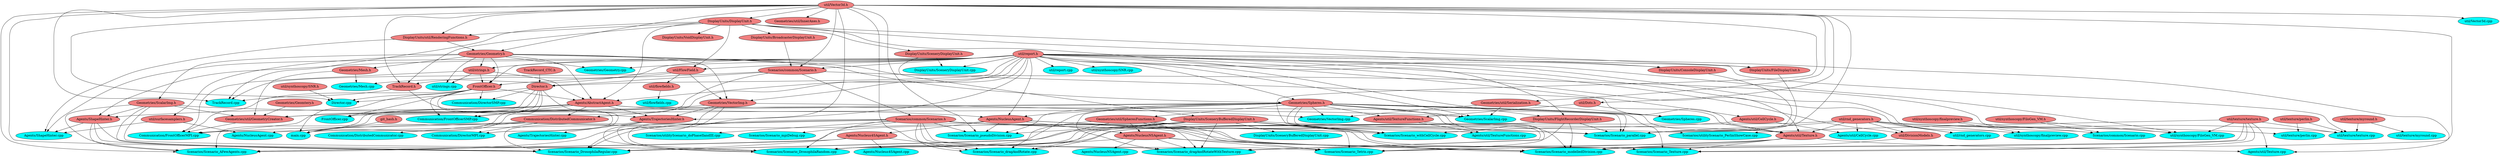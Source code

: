 digraph G {
"FrontOfficer.h" [label="FrontOfficer.h", fillcolor=lightcoral, style=filled, shape=oval];
"Agents/AbstractAgent.h" [label="Agents/AbstractAgent.h", fillcolor=lightcoral, style=filled, shape=oval];
"util/strings.h" [label="util/strings.h", fillcolor=lightcoral, style=filled, shape=oval];
"DisplayUnits/DisplayUnit.h" [label="DisplayUnits/DisplayUnit.h", fillcolor=lightcoral, style=filled, shape=oval];
"Geometries/Geometry.h" [label="Geometries/Geometry.h", fillcolor=lightcoral, style=filled, shape=oval];
"util/report.h" [label="util/report.h", fillcolor=lightcoral, style=filled, shape=oval];
"util/Vector3d.h" [label="util/Vector3d.h", fillcolor=lightcoral, style=filled, shape=oval];
"DisplayUnits/util/RenderingFunctions.h" [label="DisplayUnits/util/RenderingFunctions.h", fillcolor=lightcoral, style=filled, shape=oval];
"Scenarios/common/Scenario.h" [label="Scenarios/common/Scenario.h", fillcolor=lightcoral, style=filled, shape=oval];
"DisplayUnits/BroadcasterDisplayUnit.h" [label="DisplayUnits/BroadcasterDisplayUnit.h", fillcolor=lightcoral, style=filled, shape=oval];
"Agents/Nucleus4SAgent.h" [label="Agents/Nucleus4SAgent.h", fillcolor=lightcoral, style=filled, shape=oval];
"Agents/Nucleus4SAgent.cpp" [label="Agents/Nucleus4SAgent.cpp", fillcolor=cyan, style=filled, shape=oval];
"Agents/NucleusAgent.h" [label="Agents/NucleusAgent.h", fillcolor=lightcoral, style=filled, shape=oval];
"Geometries/Spheres.h" [label="Geometries/Spheres.h", fillcolor=lightcoral, style=filled, shape=oval];
"util/surfacesamplers.h" [label="util/surfacesamplers.h", fillcolor=lightcoral, style=filled, shape=oval];
"Agents/NucleusAgent.cpp" [label="Agents/NucleusAgent.cpp", fillcolor=cyan, style=filled, shape=oval];
"Agents/NucleusNSAgent.h" [label="Agents/NucleusNSAgent.h", fillcolor=lightcoral, style=filled, shape=oval];
"Agents/NucleusNSAgent.cpp" [label="Agents/NucleusNSAgent.cpp", fillcolor=cyan, style=filled, shape=oval];
"Geometries/util/SpheresFunctions.h" [label="Geometries/util/SpheresFunctions.h", fillcolor=lightcoral, style=filled, shape=oval];
"Agents/ShapeHinter.h" [label="Agents/ShapeHinter.h", fillcolor=lightcoral, style=filled, shape=oval];
"Agents/ShapeHinter.cpp" [label="Agents/ShapeHinter.cpp", fillcolor=cyan, style=filled, shape=oval];
"Geometries/ScalarImg.h" [label="Geometries/ScalarImg.h", fillcolor=lightcoral, style=filled, shape=oval];
"Agents/TrajectoriesHinter.h" [label="Agents/TrajectoriesHinter.h", fillcolor=lightcoral, style=filled, shape=oval];
"Agents/TrajectoriesHinter.cpp" [label="Agents/TrajectoriesHinter.cpp", fillcolor=cyan, style=filled, shape=oval];
"Geometries/VectorImg.h" [label="Geometries/VectorImg.h", fillcolor=lightcoral, style=filled, shape=oval];
"TrackRecord.h" [label="TrackRecord.h", fillcolor=lightcoral, style=filled, shape=oval];
"util/FlowField.h" [label="util/FlowField.h", fillcolor=lightcoral, style=filled, shape=oval];
"Agents/util/CellCycle.h" [label="Agents/util/CellCycle.h", fillcolor=lightcoral, style=filled, shape=oval];
"Agents/util/CellCycle.cpp" [label="Agents/util/CellCycle.cpp", fillcolor=cyan, style=filled, shape=oval];
"util/rnd_generators.h" [label="util/rnd_generators.h", fillcolor=lightcoral, style=filled, shape=oval];
"util/texture/texture.h" [label="util/texture/texture.h", fillcolor=lightcoral, style=filled, shape=oval];
"Agents/util/Texture.cpp" [label="Agents/util/Texture.cpp", fillcolor=cyan, style=filled, shape=oval];
"Agents/util/Texture.h" [label="Agents/util/Texture.h", fillcolor=lightcoral, style=filled, shape=oval];
"util/Dots.h" [label="util/Dots.h", fillcolor=lightcoral, style=filled, shape=oval];
"Agents/util/TextureFunctions.h" [label="Agents/util/TextureFunctions.h", fillcolor=lightcoral, style=filled, shape=oval];
"Agents/util/TextureFunctions.cpp" [label="Agents/util/TextureFunctions.cpp", fillcolor=cyan, style=filled, shape=oval];
"Communication/DistributedCommunicator.h" [label="Communication/DistributedCommunicator.h", fillcolor=lightcoral, style=filled, shape=oval];
"Communication/DirectorMPI.cpp" [label="Communication/DirectorMPI.cpp", fillcolor=cyan, style=filled, shape=oval];
"Director.h" [label="Director.h", fillcolor=lightcoral, style=filled, shape=oval];
"TrackRecord_CTC.h" [label="TrackRecord_CTC.h", fillcolor=lightcoral, style=filled, shape=oval];
"Communication/DirectorSMP.cpp" [label="Communication/DirectorSMP.cpp", fillcolor=cyan, style=filled, shape=oval];
"Communication/DistributedCommunicator.cpp" [label="Communication/DistributedCommunicator.cpp", fillcolor=cyan, style=filled, shape=oval];
"Communication/FrontOfficerMPI.cpp" [label="Communication/FrontOfficerMPI.cpp", fillcolor=cyan, style=filled, shape=oval];
"Geometries/util/GeometryCreator.h" [label="Geometries/util/GeometryCreator.h", fillcolor=lightcoral, style=filled, shape=oval];
"Geometries/Mesh.h" [label="Geometries/Mesh.h", fillcolor=lightcoral, style=filled, shape=oval];
"Geometries/Geomtery.h" [label="Geometries/Geomtery.h", fillcolor=lightcoral, style=filled, shape=oval];
"Communication/FrontOfficerSMP.cpp" [label="Communication/FrontOfficerSMP.cpp", fillcolor=cyan, style=filled, shape=oval];
"util/synthoscopy/SNR.h" [label="util/synthoscopy/SNR.h", fillcolor=lightcoral, style=filled, shape=oval];
"Director.cpp" [label="Director.cpp", fillcolor=cyan, style=filled, shape=oval];
"DisplayUnits/ConsoleDisplayUnit.h" [label="DisplayUnits/ConsoleDisplayUnit.h", fillcolor=lightcoral, style=filled, shape=oval];
"DisplayUnits/FileDisplayUnit.h" [label="DisplayUnits/FileDisplayUnit.h", fillcolor=lightcoral, style=filled, shape=oval];
"DisplayUnits/FlightRecorderDisplayUnit.h" [label="DisplayUnits/FlightRecorderDisplayUnit.h", fillcolor=lightcoral, style=filled, shape=oval];
"DisplayUnits/SceneryBufferedDisplayUnit.h" [label="DisplayUnits/SceneryBufferedDisplayUnit.h", fillcolor=lightcoral, style=filled, shape=oval];
"DisplayUnits/SceneryBufferedDisplayUnit.cpp" [label="DisplayUnits/SceneryBufferedDisplayUnit.cpp", fillcolor=cyan, style=filled, shape=oval];
"DisplayUnits/SceneryDisplayUnit.h" [label="DisplayUnits/SceneryDisplayUnit.h", fillcolor=lightcoral, style=filled, shape=oval];
"DisplayUnits/SceneryDisplayUnit.cpp" [label="DisplayUnits/SceneryDisplayUnit.cpp", fillcolor=cyan, style=filled, shape=oval];
"DisplayUnits/VoidDisplayUnit.h" [label="DisplayUnits/VoidDisplayUnit.h", fillcolor=lightcoral, style=filled, shape=oval];
"FrontOfficer.cpp" [label="FrontOfficer.cpp", fillcolor=cyan, style=filled, shape=oval];
"Geometries/Geometry.cpp" [label="Geometries/Geometry.cpp", fillcolor=cyan, style=filled, shape=oval];
"Geometries/Mesh.cpp" [label="Geometries/Mesh.cpp", fillcolor=cyan, style=filled, shape=oval];
"Geometries/ScalarImg.cpp" [label="Geometries/ScalarImg.cpp", fillcolor=cyan, style=filled, shape=oval];
"Geometries/util/Serialization.h" [label="Geometries/util/Serialization.h", fillcolor=lightcoral, style=filled, shape=oval];
"Geometries/Spheres.cpp" [label="Geometries/Spheres.cpp", fillcolor=cyan, style=filled, shape=oval];
"Geometries/util/InnerAxes.h" [label="Geometries/util/InnerAxes.h", fillcolor=lightcoral, style=filled, shape=oval];
"Geometries/VectorImg.cpp" [label="Geometries/VectorImg.cpp", fillcolor=cyan, style=filled, shape=oval];
"main.cpp" [label="main.cpp", fillcolor=cyan, style=filled, shape=oval];
"git_hash.h" [label="git_hash.h", fillcolor=lightcoral, style=filled, shape=oval];
"Scenarios/common/Scenarios.h" [label="Scenarios/common/Scenarios.h", fillcolor=lightcoral, style=filled, shape=oval];
"util/synthoscopy/FiloGen_VM.h" [label="util/synthoscopy/FiloGen_VM.h", fillcolor=lightcoral, style=filled, shape=oval];
"Scenarios/common/Scenario.cpp" [label="Scenarios/common/Scenario.cpp", fillcolor=cyan, style=filled, shape=oval];
"util/synthoscopy/finalpreview.h" [label="util/synthoscopy/finalpreview.h", fillcolor=lightcoral, style=filled, shape=oval];
"Scenarios/Scenario_AFewAgents.cpp" [label="Scenarios/Scenario_AFewAgents.cpp", fillcolor=cyan, style=filled, shape=oval];
"Scenarios/Scenario_dragAndRotate.cpp" [label="Scenarios/Scenario_dragAndRotate.cpp", fillcolor=cyan, style=filled, shape=oval];
"Scenarios/Scenario_dragAndRotateWithTexture.cpp" [label="Scenarios/Scenario_dragAndRotateWithTexture.cpp", fillcolor=cyan, style=filled, shape=oval];
"Scenarios/Scenario_DrosophilaRandom.cpp" [label="Scenarios/Scenario_DrosophilaRandom.cpp", fillcolor=cyan, style=filled, shape=oval];
"Scenarios/Scenario_DrosophilaRegular.cpp" [label="Scenarios/Scenario_DrosophilaRegular.cpp", fillcolor=cyan, style=filled, shape=oval];
"Scenarios/Scenario_modelledDivision.cpp" [label="Scenarios/Scenario_modelledDivision.cpp", fillcolor=cyan, style=filled, shape=oval];
"util/DivisionModels.h" [label="util/DivisionModels.h", fillcolor=lightcoral, style=filled, shape=oval];
"Scenarios/Scenario_mpiDebug.cpp" [label="Scenarios/Scenario_mpiDebug.cpp", fillcolor=cyan, style=filled, shape=oval];
"Scenarios/Scenario_parallel.cpp" [label="Scenarios/Scenario_parallel.cpp", fillcolor=cyan, style=filled, shape=oval];
"Scenarios/Scenario_pseudoDivision.cpp" [label="Scenarios/Scenario_pseudoDivision.cpp", fillcolor=cyan, style=filled, shape=oval];
"Scenarios/Scenario_Tetris.cpp" [label="Scenarios/Scenario_Tetris.cpp", fillcolor=cyan, style=filled, shape=oval];
"Scenarios/Scenario_Texture.cpp" [label="Scenarios/Scenario_Texture.cpp", fillcolor=cyan, style=filled, shape=oval];
"Scenarios/Scenario_withCellCycle.cpp" [label="Scenarios/Scenario_withCellCycle.cpp", fillcolor=cyan, style=filled, shape=oval];
"Scenarios/utilityScenario_doPhaseIIandIII.cpp" [label="Scenarios/utilityScenario_doPhaseIIandIII.cpp", fillcolor=cyan, style=filled, shape=oval];
"Scenarios/utilityScenario_PerlinShowCase.cpp" [label="Scenarios/utilityScenario_PerlinShowCase.cpp", fillcolor=cyan, style=filled, shape=oval];
"TrackRecord.cpp" [label="TrackRecord.cpp", fillcolor=cyan, style=filled, shape=oval];
"util/flowfields.h" [label="util/flowfields.h", fillcolor=lightcoral, style=filled, shape=oval];
"util/flowfields.cpp" [label="util/flowfields.cpp", fillcolor=cyan, style=filled, shape=oval];
"util/report.cpp" [label="util/report.cpp", fillcolor=cyan, style=filled, shape=oval];
"util/rnd_generators.cpp" [label="util/rnd_generators.cpp", fillcolor=cyan, style=filled, shape=oval];
"util/strings.cpp" [label="util/strings.cpp", fillcolor=cyan, style=filled, shape=oval];
"util/synthoscopy/FiloGen_VM.cpp" [label="util/synthoscopy/FiloGen_VM.cpp", fillcolor=cyan, style=filled, shape=oval];
"util/synthoscopy/finalpreview.cpp" [label="util/synthoscopy/finalpreview.cpp", fillcolor=cyan, style=filled, shape=oval];
"util/synthoscopy/SNR.cpp" [label="util/synthoscopy/SNR.cpp", fillcolor=cyan, style=filled, shape=oval];
"util/texture/myround.h" [label="util/texture/myround.h", fillcolor=lightcoral, style=filled, shape=oval];
"util/texture/myround.cpp" [label="util/texture/myround.cpp", fillcolor=cyan, style=filled, shape=oval];
"util/texture/perlin.cpp" [label="util/texture/perlin.cpp", fillcolor=cyan, style=filled, shape=oval];
"util/texture/perlin.h" [label="util/texture/perlin.h", fillcolor=lightcoral, style=filled, shape=oval];
"util/texture/texture.cpp" [label="util/texture/texture.cpp", fillcolor=cyan, style=filled, shape=oval];
"util/Vector3d.cpp" [label="util/Vector3d.cpp", fillcolor=cyan, style=filled, shape=oval];
"FrontOfficer.h" -> "Communication/FrontOfficerMPI.cpp";
"FrontOfficer.h" -> "Director.cpp";
"FrontOfficer.h" -> "Communication/DirectorSMP.cpp";
"FrontOfficer.h" -> "Communication/FrontOfficerSMP.cpp";
"FrontOfficer.h" -> "FrontOfficer.cpp";
"FrontOfficer.h" -> "Agents/AbstractAgent.h";
"FrontOfficer.h" -> "Communication/DirectorMPI.cpp";
"FrontOfficer.h" -> "main.cpp";
"Agents/AbstractAgent.h" -> "Agents/ShapeHinter.h";
"Agents/AbstractAgent.h" -> "Communication/DistributedCommunicator.h";
"Agents/AbstractAgent.h" -> "Communication/FrontOfficerMPI.cpp";
"Agents/AbstractAgent.h" -> "Scenarios/Scenario_parallel.cpp";
"Agents/AbstractAgent.h" -> "Agents/NucleusAgent.h";
"Agents/AbstractAgent.h" -> "Communication/FrontOfficerSMP.cpp";
"Agents/AbstractAgent.h" -> "FrontOfficer.cpp";
"Agents/AbstractAgent.h" -> "Agents/TrajectoriesHinter.h";
"util/strings.h" -> "util/strings.cpp";
"util/strings.h" -> "Communication/FrontOfficerMPI.cpp";
"util/strings.h" -> "FrontOfficer.h";
"util/strings.h" -> "Agents/AbstractAgent.h";
"DisplayUnits/DisplayUnit.h" -> "DisplayUnits/FlightRecorderDisplayUnit.h";
"DisplayUnits/DisplayUnit.h" -> "util/FlowField.h";
"DisplayUnits/DisplayUnit.h" -> "DisplayUnits/ConsoleDisplayUnit.h";
"DisplayUnits/DisplayUnit.h" -> "DisplayUnits/FileDisplayUnit.h";
"DisplayUnits/DisplayUnit.h" -> "DisplayUnits/VoidDisplayUnit.h";
"DisplayUnits/DisplayUnit.h" -> "DisplayUnits/util/RenderingFunctions.h";
"DisplayUnits/DisplayUnit.h" -> "DisplayUnits/SceneryDisplayUnit.h";
"DisplayUnits/DisplayUnit.h" -> "TrackRecord.cpp";
"DisplayUnits/DisplayUnit.h" -> "Agents/AbstractAgent.h";
"DisplayUnits/DisplayUnit.h" -> "DisplayUnits/BroadcasterDisplayUnit.h";
"DisplayUnits/DisplayUnit.h" -> "TrackRecord.h";
"Geometries/Geometry.h" -> "FrontOfficer.h";
"Geometries/Geometry.h" -> "util/strings.h";
"Geometries/Geometry.h" -> "Agents/util/Texture.h";
"Geometries/Geometry.h" -> "Geometries/Spheres.h";
"Geometries/Geometry.h" -> "Geometries/Mesh.h";
"Geometries/Geometry.h" -> "Geometries/ScalarImg.h";
"Geometries/Geometry.h" -> "Agents/AbstractAgent.h";
"Geometries/Geometry.h" -> "Geometries/VectorImg.h";
"Geometries/Geometry.h" -> "util/strings.cpp";
"Geometries/Geometry.h" -> "Geometries/Geometry.cpp";
"Geometries/Geometry.h" -> "util/surfacesamplers.h";
"util/report.h" -> "Director.h";
"util/report.h" -> "DisplayUnits/FileDisplayUnit.h";
"util/report.h" -> "Agents/TrajectoriesHinter.h";
"util/report.h" -> "Scenarios/common/Scenario.h";
"util/report.h" -> "util/FlowField.h";
"util/report.h" -> "Geometries/ScalarImg.cpp";
"util/report.h" -> "util/rnd_generators.cpp";
"util/report.h" -> "util/report.cpp";
"util/report.h" -> "util/synthoscopy/FiloGen_VM.cpp";
"util/report.h" -> "Geometries/VectorImg.h";
"util/report.h" -> "Geometries/Geometry.cpp";
"util/report.h" -> "Agents/ShapeHinter.h";
"util/report.h" -> "Agents/NucleusAgent.h";
"util/report.h" -> "Geometries/Spheres.h";
"util/report.h" -> "DisplayUnits/SceneryDisplayUnit.cpp";
"util/report.h" -> "Agents/ShapeHinter.cpp";
"util/report.h" -> "Communication/DistributedCommunicator.h";
"util/report.h" -> "FrontOfficer.h";
"util/report.h" -> "DisplayUnits/FlightRecorderDisplayUnit.h";
"util/report.h" -> "util/synthoscopy/finalpreview.cpp";
"util/report.h" -> "util/strings.h";
"util/report.h" -> "Agents/util/Texture.h";
"util/report.h" -> "DisplayUnits/ConsoleDisplayUnit.h";
"util/report.h" -> "util/texture/texture.cpp";
"util/report.h" -> "util/synthoscopy/SNR.cpp";
"util/report.h" -> "util/DivisionModels.h";
"util/report.h" -> "Agents/AbstractAgent.h";
"util/report.h" -> "Agents/util/CellCycle.h";
"util/report.h" -> "Geometries/Mesh.cpp";
"util/report.h" -> "Agents/util/Texture.cpp";
"util/Vector3d.h" -> "Scenarios/common/Scenario.h";
"util/Vector3d.h" -> "Scenarios/Scenario_parallel.cpp";
"util/Vector3d.h" -> "util/Vector3d.cpp";
"util/Vector3d.h" -> "Scenarios/Scenario_Texture.cpp";
"util/Vector3d.h" -> "Scenarios/Scenario_pseudoDivision.cpp";
"util/Vector3d.h" -> "TrackRecord.cpp";
"util/Vector3d.h" -> "Geometries/util/Serialization.h";
"util/Vector3d.h" -> "Scenarios/Scenario_AFewAgents.cpp";
"util/Vector3d.h" -> "TrackRecord.h";
"util/Vector3d.h" -> "DisplayUnits/DisplayUnit.h";
"util/Vector3d.h" -> "util/Dots.h";
"util/Vector3d.h" -> "Scenarios/Scenario_DrosophilaRegular.cpp";
"util/Vector3d.h" -> "Scenarios/Scenario_DrosophilaRandom.cpp";
"util/Vector3d.h" -> "Director.cpp";
"util/Vector3d.h" -> "Scenarios/Scenario_withCellCycle.cpp";
"util/Vector3d.h" -> "Geometries/util/InnerAxes.h";
"util/Vector3d.h" -> "Scenarios/Scenario_dragAndRotate.cpp";
"util/Vector3d.h" -> "DisplayUnits/util/RenderingFunctions.h";
"util/Vector3d.h" -> "Geometries/Geometry.h";
"DisplayUnits/util/RenderingFunctions.h" -> "Agents/ShapeHinter.cpp";
"DisplayUnits/util/RenderingFunctions.h" -> "Geometries/Geometry.h";
"Scenarios/common/Scenario.h" -> "FrontOfficer.h";
"Scenarios/common/Scenario.h" -> "Scenarios/common/Scenario.cpp";
"Scenarios/common/Scenario.h" -> "Director.h";
"Scenarios/common/Scenario.h" -> "main.cpp";
"Scenarios/common/Scenario.h" -> "Scenarios/common/Scenarios.h";
"DisplayUnits/BroadcasterDisplayUnit.h" -> "Scenarios/common/Scenario.h";
"Agents/Nucleus4SAgent.h" -> "Agents/Nucleus4SAgent.cpp";
"Agents/Nucleus4SAgent.h" -> "Scenarios/Scenario_DrosophilaRegular.cpp";
"Agents/Nucleus4SAgent.h" -> "Scenarios/Scenario_dragAndRotate.cpp";
"Agents/Nucleus4SAgent.h" -> "Scenarios/Scenario_AFewAgents.cpp";
"Agents/NucleusAgent.h" -> "Agents/NucleusNSAgent.h";
"Agents/NucleusAgent.h" -> "Agents/NucleusAgent.cpp";
"Agents/NucleusAgent.h" -> "Scenarios/Scenario_withCellCycle.cpp";
"Agents/NucleusAgent.h" -> "Scenarios/Scenario_Texture.cpp";
"Agents/NucleusAgent.h" -> "Scenarios/Scenario_pseudoDivision.cpp";
"Agents/NucleusAgent.h" -> "Agents/Nucleus4SAgent.h";
"Geometries/Spheres.h" -> "Agents/util/TextureFunctions.cpp";
"Geometries/Spheres.h" -> "Geometries/ScalarImg.cpp";
"Geometries/Spheres.h" -> "Scenarios/Scenario_modelledDivision.cpp";
"Geometries/Spheres.h" -> "Scenarios/Scenario_dragAndRotateWithTexture.cpp";
"Geometries/Spheres.h" -> "Scenarios/Scenario_parallel.cpp";
"Geometries/Spheres.h" -> "Agents/util/Texture.h";
"Geometries/Spheres.h" -> "Agents/NucleusAgent.h";
"Geometries/Spheres.h" -> "Geometries/util/GeometryCreator.h";
"Geometries/Spheres.h" -> "Agents/util/TextureFunctions.h";
"Geometries/Spheres.h" -> "Scenarios/Scenario_dragAndRotate.cpp";
"Geometries/Spheres.h" -> "Scenarios/Scenario_Texture.cpp";
"Geometries/Spheres.h" -> "Scenarios/Scenario_withCellCycle.cpp";
"Geometries/Spheres.h" -> "Geometries/util/SpheresFunctions.h";
"Geometries/Spheres.h" -> "Scenarios/Scenario_pseudoDivision.cpp";
"Geometries/Spheres.h" -> "Geometries/Spheres.cpp";
"Geometries/Spheres.h" -> "Scenarios/Scenario_Tetris.cpp";
"Geometries/Spheres.h" -> "Scenarios/Scenario_AFewAgents.cpp";
"Geometries/Spheres.h" -> "Geometries/VectorImg.cpp";
"util/surfacesamplers.h" -> "Agents/NucleusAgent.cpp";
"util/surfacesamplers.h" -> "Agents/ShapeHinter.cpp";
"Agents/NucleusNSAgent.h" -> "Scenarios/Scenario_modelledDivision.cpp";
"Agents/NucleusNSAgent.h" -> "Scenarios/Scenario_dragAndRotateWithTexture.cpp";
"Agents/NucleusNSAgent.h" -> "Agents/NucleusNSAgent.cpp";
"Agents/NucleusNSAgent.h" -> "Scenarios/Scenario_Tetris.cpp";
"Agents/NucleusNSAgent.h" -> "Scenarios/Scenario_DrosophilaRandom.cpp";
"Geometries/util/SpheresFunctions.h" -> "Agents/NucleusNSAgent.h";
"Geometries/util/SpheresFunctions.h" -> "Scenarios/Scenario_modelledDivision.cpp";
"Geometries/util/SpheresFunctions.h" -> "Scenarios/Scenario_dragAndRotateWithTexture.cpp";
"Geometries/util/SpheresFunctions.h" -> "Agents/util/Texture.h";
"Geometries/util/SpheresFunctions.h" -> "Scenarios/Scenario_DrosophilaRegular.cpp";
"Geometries/util/SpheresFunctions.h" -> "Scenarios/Scenario_Tetris.cpp";
"Geometries/util/SpheresFunctions.h" -> "Scenarios/Scenario_DrosophilaRandom.cpp";
"Agents/ShapeHinter.h" -> "Agents/ShapeHinter.cpp";
"Agents/ShapeHinter.h" -> "Scenarios/Scenario_DrosophilaRegular.cpp";
"Agents/ShapeHinter.h" -> "Scenarios/Scenario_AFewAgents.cpp";
"Agents/ShapeHinter.h" -> "Scenarios/Scenario_DrosophilaRandom.cpp";
"Geometries/ScalarImg.h" -> "Agents/ShapeHinter.h";
"Geometries/ScalarImg.h" -> "Geometries/ScalarImg.cpp";
"Geometries/ScalarImg.h" -> "Geometries/util/GeometryCreator.h";
"Geometries/ScalarImg.h" -> "Scenarios/Scenario_DrosophilaRegular.cpp";
"Geometries/ScalarImg.h" -> "Scenarios/Scenario_AFewAgents.cpp";
"Geometries/ScalarImg.h" -> "Scenarios/Scenario_DrosophilaRandom.cpp";
"Agents/TrajectoriesHinter.h" -> "Scenarios/Scenario_DrosophilaRegular.cpp";
"Agents/TrajectoriesHinter.h" -> "Agents/TrajectoriesHinter.cpp";
"Agents/TrajectoriesHinter.h" -> "Scenarios/Scenario_DrosophilaRandom.cpp";
"Geometries/VectorImg.h" -> "Geometries/util/GeometryCreator.h";
"Geometries/VectorImg.h" -> "Scenarios/Scenario_DrosophilaRegular.cpp";
"Geometries/VectorImg.h" -> "Agents/TrajectoriesHinter.h";
"Geometries/VectorImg.h" -> "Geometries/VectorImg.cpp";
"Geometries/VectorImg.h" -> "Scenarios/Scenario_DrosophilaRandom.cpp";
"TrackRecord.h" -> "Agents/TrajectoriesHinter.h";
"TrackRecord.h" -> "TrackRecord.cpp";
"util/FlowField.h" -> "Geometries/VectorImg.h";
"util/FlowField.h" -> "TrackRecord.cpp";
"util/FlowField.h" -> "util/flowfields.h";
"util/FlowField.h" -> "TrackRecord.h";
"Agents/util/CellCycle.h" -> "Agents/util/CellCycle.cpp";
"Agents/util/CellCycle.h" -> "Scenarios/Scenario_withCellCycle.cpp";
"util/rnd_generators.h" -> "Scenarios/Scenario_parallel.cpp";
"util/rnd_generators.h" -> "util/synthoscopy/finalpreview.cpp";
"util/rnd_generators.h" -> "util/rnd_generators.cpp";
"util/rnd_generators.h" -> "Agents/util/Texture.h";
"util/rnd_generators.h" -> "Agents/util/CellCycle.cpp";
"util/rnd_generators.h" -> "util/texture/perlin.cpp";
"util/rnd_generators.h" -> "util/texture/texture.cpp";
"util/rnd_generators.h" -> "util/synthoscopy/FiloGen_VM.cpp";
"util/rnd_generators.h" -> "util/DivisionModels.h";
"util/rnd_generators.h" -> "Scenarios/Scenario_DrosophilaRandom.cpp";
"util/texture/texture.h" -> "Scenarios/Scenario_modelledDivision.cpp";
"util/texture/texture.h" -> "Scenarios/Scenario_Texture.cpp";
"util/texture/texture.h" -> "util/texture/texture.cpp";
"util/texture/texture.h" -> "util/synthoscopy/FiloGen_VM.cpp";
"util/texture/texture.h" -> "Scenarios/Scenario_Tetris.cpp";
"util/texture/texture.h" -> "Scenarios/utilityScenario_PerlinShowCase.cpp";
"util/texture/texture.h" -> "Agents/util/Texture.cpp";
"Agents/util/Texture.h" -> "Scenarios/Scenario_modelledDivision.cpp";
"Agents/util/Texture.h" -> "Scenarios/Scenario_dragAndRotateWithTexture.cpp";
"Agents/util/Texture.h" -> "Scenarios/Scenario_Texture.cpp";
"Agents/util/Texture.h" -> "Scenarios/Scenario_Tetris.cpp";
"Agents/util/Texture.h" -> "Agents/util/Texture.cpp";
"util/Dots.h" -> "Agents/util/TextureFunctions.h";
"util/Dots.h" -> "Agents/util/Texture.h";
"Agents/util/TextureFunctions.h" -> "Agents/util/TextureFunctions.cpp";
"Agents/util/TextureFunctions.h" -> "Scenarios/Scenario_dragAndRotateWithTexture.cpp";
"Communication/DistributedCommunicator.h" -> "Communication/DirectorMPI.cpp";
"Communication/DistributedCommunicator.h" -> "Communication/DistributedCommunicator.cpp";
"Communication/DistributedCommunicator.h" -> "Communication/FrontOfficerMPI.cpp";
"Communication/DistributedCommunicator.h" -> "main.cpp";
"Director.h" -> "Communication/FrontOfficerMPI.cpp";
"Director.h" -> "Director.cpp";
"Director.h" -> "Communication/DirectorSMP.cpp";
"Director.h" -> "Communication/FrontOfficerSMP.cpp";
"Director.h" -> "FrontOfficer.cpp";
"Director.h" -> "Communication/DirectorMPI.cpp";
"Director.h" -> "main.cpp";
"TrackRecord_CTC.h" -> "Director.h";
"Geometries/util/GeometryCreator.h" -> "Communication/FrontOfficerMPI.cpp";
"Geometries/Mesh.h" -> "Geometries/util/GeometryCreator.h";
"Geometries/Mesh.h" -> "Geometries/Mesh.cpp";
"Geometries/Geomtery.h" -> "Geometries/util/GeometryCreator.h";
"util/synthoscopy/SNR.h" -> "Director.cpp";
"DisplayUnits/ConsoleDisplayUnit.h" -> "Scenarios/Scenario_parallel.cpp";
"DisplayUnits/FileDisplayUnit.h" -> "Scenarios/Scenario_parallel.cpp";
"DisplayUnits/FlightRecorderDisplayUnit.h" -> "Scenarios/Scenario_parallel.cpp";
"DisplayUnits/FlightRecorderDisplayUnit.h" -> "Scenarios/Scenario_modelledDivision.cpp";
"DisplayUnits/FlightRecorderDisplayUnit.h" -> "Scenarios/Scenario_dragAndRotateWithTexture.cpp";
"DisplayUnits/FlightRecorderDisplayUnit.h" -> "Scenarios/Scenario_dragAndRotate.cpp";
"DisplayUnits/FlightRecorderDisplayUnit.h" -> "Scenarios/Scenario_DrosophilaRandom.cpp";
"DisplayUnits/SceneryBufferedDisplayUnit.h" -> "Scenarios/Scenario_parallel.cpp";
"DisplayUnits/SceneryBufferedDisplayUnit.h" -> "Scenarios/Scenario_modelledDivision.cpp";
"DisplayUnits/SceneryBufferedDisplayUnit.h" -> "Scenarios/Scenario_dragAndRotateWithTexture.cpp";
"DisplayUnits/SceneryBufferedDisplayUnit.h" -> "Scenarios/Scenario_withCellCycle.cpp";
"DisplayUnits/SceneryBufferedDisplayUnit.h" -> "Scenarios/Scenario_DrosophilaRegular.cpp";
"DisplayUnits/SceneryBufferedDisplayUnit.h" -> "Scenarios/Scenario_dragAndRotate.cpp";
"DisplayUnits/SceneryBufferedDisplayUnit.h" -> "Scenarios/Scenario_Texture.cpp";
"DisplayUnits/SceneryBufferedDisplayUnit.h" -> "DisplayUnits/SceneryBufferedDisplayUnit.cpp";
"DisplayUnits/SceneryBufferedDisplayUnit.h" -> "Scenarios/Scenario_pseudoDivision.cpp";
"DisplayUnits/SceneryBufferedDisplayUnit.h" -> "Scenarios/Scenario_Tetris.cpp";
"DisplayUnits/SceneryBufferedDisplayUnit.h" -> "Scenarios/Scenario_AFewAgents.cpp";
"DisplayUnits/SceneryBufferedDisplayUnit.h" -> "Scenarios/Scenario_DrosophilaRandom.cpp";
"DisplayUnits/SceneryDisplayUnit.h" -> "DisplayUnits/SceneryDisplayUnit.cpp";
"DisplayUnits/SceneryDisplayUnit.h" -> "DisplayUnits/SceneryBufferedDisplayUnit.h";
"Geometries/util/Serialization.h" -> "Geometries/ScalarImg.cpp";
"Geometries/util/Serialization.h" -> "Geometries/Spheres.cpp";
"Geometries/util/Serialization.h" -> "Geometries/VectorImg.cpp";
"git_hash.h" -> "main.cpp";
"Scenarios/common/Scenarios.h" -> "Scenarios/Scenario_parallel.cpp";
"Scenarios/common/Scenarios.h" -> "Scenarios/Scenario_modelledDivision.cpp";
"Scenarios/common/Scenarios.h" -> "Scenarios/Scenario_dragAndRotateWithTexture.cpp";
"Scenarios/common/Scenarios.h" -> "Scenarios/Scenario_withCellCycle.cpp";
"Scenarios/common/Scenarios.h" -> "Scenarios/Scenario_DrosophilaRegular.cpp";
"Scenarios/common/Scenarios.h" -> "Scenarios/Scenario_dragAndRotate.cpp";
"Scenarios/common/Scenarios.h" -> "Scenarios/Scenario_Texture.cpp";
"Scenarios/common/Scenarios.h" -> "Scenarios/Scenario_pseudoDivision.cpp";
"Scenarios/common/Scenarios.h" -> "Scenarios/utilityScenario_doPhaseIIandIII.cpp";
"Scenarios/common/Scenarios.h" -> "Scenarios/Scenario_Tetris.cpp";
"Scenarios/common/Scenarios.h" -> "Scenarios/utilityScenario_PerlinShowCase.cpp";
"Scenarios/common/Scenarios.h" -> "Scenarios/Scenario_AFewAgents.cpp";
"Scenarios/common/Scenarios.h" -> "Scenarios/Scenario_mpiDebug.cpp";
"Scenarios/common/Scenarios.h" -> "main.cpp";
"Scenarios/common/Scenarios.h" -> "Scenarios/Scenario_DrosophilaRandom.cpp";
"util/synthoscopy/FiloGen_VM.h" -> "util/synthoscopy/FiloGen_VM.cpp";
"util/synthoscopy/FiloGen_VM.h" -> "Scenarios/common/Scenario.cpp";
"util/synthoscopy/finalpreview.h" -> "util/synthoscopy/finalpreview.cpp";
"util/synthoscopy/finalpreview.h" -> "Scenarios/common/Scenario.cpp";
"util/DivisionModels.h" -> "Scenarios/Scenario_modelledDivision.cpp";
"util/flowfields.h" -> "util/flowfields.cpp";
"util/texture/myround.h" -> "util/texture/texture.cpp";
"util/texture/myround.h" -> "util/texture/myround.cpp";
"util/texture/perlin.h" -> "util/texture/perlin.cpp";
"util/texture/perlin.h" -> "util/texture/texture.cpp";
}
